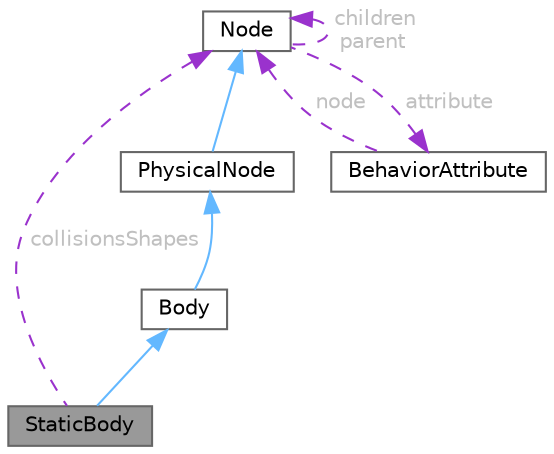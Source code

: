 digraph "StaticBody"
{
 // LATEX_PDF_SIZE
  bgcolor="transparent";
  edge [fontname=Helvetica,fontsize=10,labelfontname=Helvetica,labelfontsize=10];
  node [fontname=Helvetica,fontsize=10,shape=box,height=0.2,width=0.4];
  Node1 [id="Node000001",label="StaticBody",height=0.2,width=0.4,color="gray40", fillcolor="grey60", style="filled", fontcolor="black",tooltip="Represents a static body in the physics simulation."];
  Node2 -> Node1 [id="edge8_Node000001_Node000002",dir="back",color="steelblue1",style="solid",tooltip=" "];
  Node2 [id="Node000002",label="Body",height=0.2,width=0.4,color="gray40", fillcolor="white", style="filled",URL="$classBody.html",tooltip=" "];
  Node3 -> Node2 [id="edge9_Node000002_Node000003",dir="back",color="steelblue1",style="solid",tooltip=" "];
  Node3 [id="Node000003",label="PhysicalNode",height=0.2,width=0.4,color="gray40", fillcolor="white", style="filled",URL="$classPhysicalNode.html",tooltip=" "];
  Node4 -> Node3 [id="edge10_Node000003_Node000004",dir="back",color="steelblue1",style="solid",tooltip=" "];
  Node4 [id="Node000004",label="Node",height=0.2,width=0.4,color="gray40", fillcolor="white", style="filled",URL="$classNode.html",tooltip="Represents a node in the tree structure."];
  Node4 -> Node4 [id="edge11_Node000004_Node000004",dir="back",color="darkorchid3",style="dashed",tooltip=" ",label=" children\nparent",fontcolor="grey" ];
  Node5 -> Node4 [id="edge12_Node000004_Node000005",dir="back",color="darkorchid3",style="dashed",tooltip=" ",label=" attribute",fontcolor="grey" ];
  Node5 [id="Node000005",label="BehaviorAttribute",height=0.2,width=0.4,color="gray40", fillcolor="white", style="filled",URL="$unionBehaviorAttribute.html",tooltip="Union representing different types of behavior attributes."];
  Node4 -> Node5 [id="edge13_Node000005_Node000004",dir="back",color="darkorchid3",style="dashed",tooltip=" ",label=" node",fontcolor="grey" ];
  Node4 -> Node1 [id="edge14_Node000001_Node000004",dir="back",color="darkorchid3",style="dashed",tooltip=" ",label=" collisionsShapes",fontcolor="grey" ];
}
